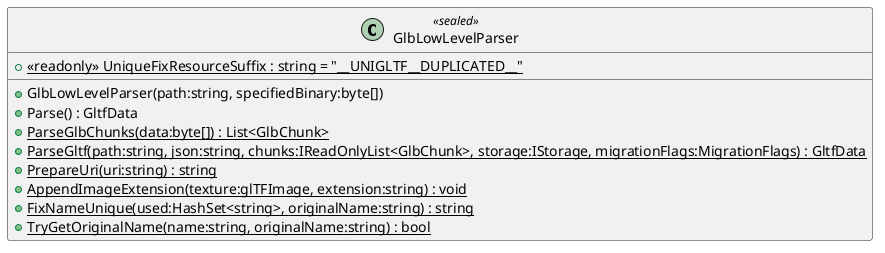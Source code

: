 @startuml
class GlbLowLevelParser <<sealed>> {
    + {static} <<readonly>> UniqueFixResourceSuffix : string = "__UNIGLTF__DUPLICATED__"
    + GlbLowLevelParser(path:string, specifiedBinary:byte[])
    + Parse() : GltfData
    + {static} ParseGlbChunks(data:byte[]) : List<GlbChunk>
    + {static} ParseGltf(path:string, json:string, chunks:IReadOnlyList<GlbChunk>, storage:IStorage, migrationFlags:MigrationFlags) : GltfData
    + {static} PrepareUri(uri:string) : string
    + {static} AppendImageExtension(texture:glTFImage, extension:string) : void
    + {static} FixNameUnique(used:HashSet<string>, originalName:string) : string
    + {static} TryGetOriginalName(name:string, originalName:string) : bool
}
@enduml
